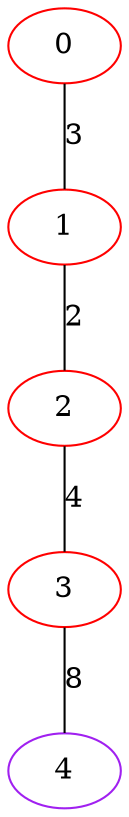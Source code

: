 graph "" {
0 [color=red, weight=1];
1 [color=red, weight=1];
2 [color=red, weight=1];
3 [color=red, weight=1];
4 [color=purple, weight=4];
0 -- 1  [key=0, label=3];
1 -- 2  [key=0, label=2];
2 -- 3  [key=0, label=4];
3 -- 4  [key=0, label=8];
}
